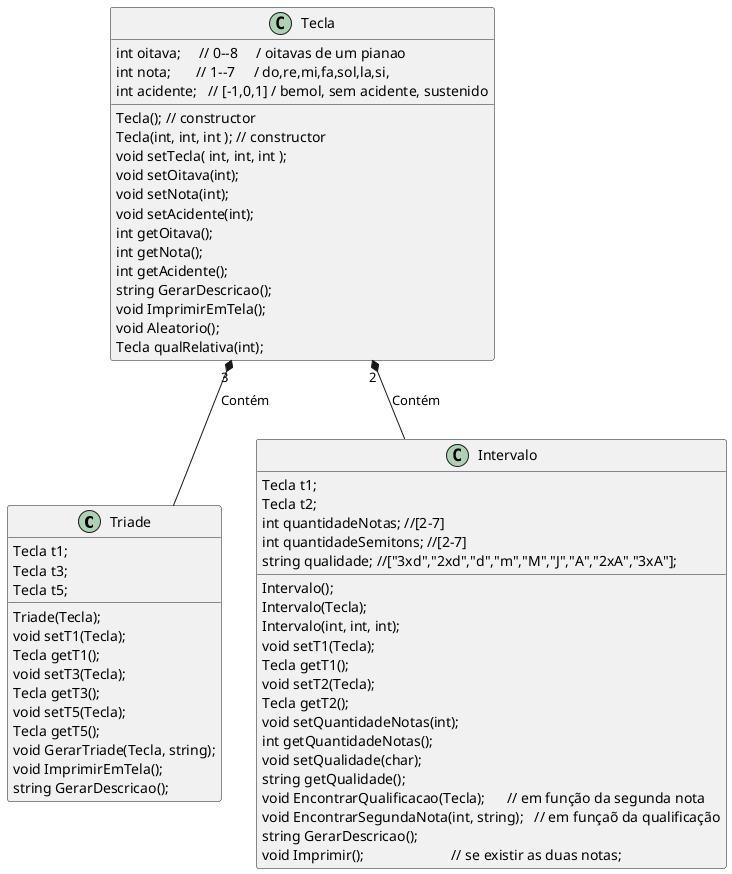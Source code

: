 @startuml
class Triade{
    Triade(Tecla);
    void setT1(Tecla);
    Tecla getT1();
    void setT3(Tecla);
    Tecla getT3();
    void setT5(Tecla);
    Tecla getT5();
    void GerarTriade(Tecla, string);
    void ImprimirEmTela();
    string GerarDescricao();
    Tecla t1;
    Tecla t3;
    Tecla t5;
}


class Tecla {
    Tecla(); // constructor
    Tecla(int, int, int ); // constructor
    void setTecla( int, int, int ); 
    void setOitava(int);
    void setNota(int);
    void setAcidente(int);
    int getOitava();
    int getNota();
    int getAcidente();
    string GerarDescricao();
    void ImprimirEmTela();
    void Aleatorio();
    Tecla qualRelativa(int);
    int oitava;     // 0--8     / oitavas de um pianao
    int nota;       // 1--7     / do,re,mi,fa,sol,la,si,
    int acidente;   // [-1,0,1] / bemol, sem acidente, sustenido
}

class Intervalo {
    Intervalo();
    Intervalo(Tecla);
    Intervalo(int, int, int);
    void setT1(Tecla);
    Tecla getT1();
    void setT2(Tecla);
    Tecla getT2();
    void setQuantidadeNotas(int);
    int getQuantidadeNotas();
    void setQualidade(char);
    string getQualidade();
    void EncontrarQualificacao(Tecla);      // em função da segunda nota
    void EncontrarSegundaNota(int, string);   // em funçaõ da qualificação
    string GerarDescricao();
    void Imprimir();                        // se existir as duas notas;
    Tecla t1;
    Tecla t2;
    int quantidadeNotas; //[2-7]
    int quantidadeSemitons; //[2-7]
    string qualidade; //["3xd","2xd","d","m","M","J","A","2xA","3xA"];
}

Tecla "3" *-- Triade: Contém
Tecla "2" *-- Intervalo: Contém

@enduml
